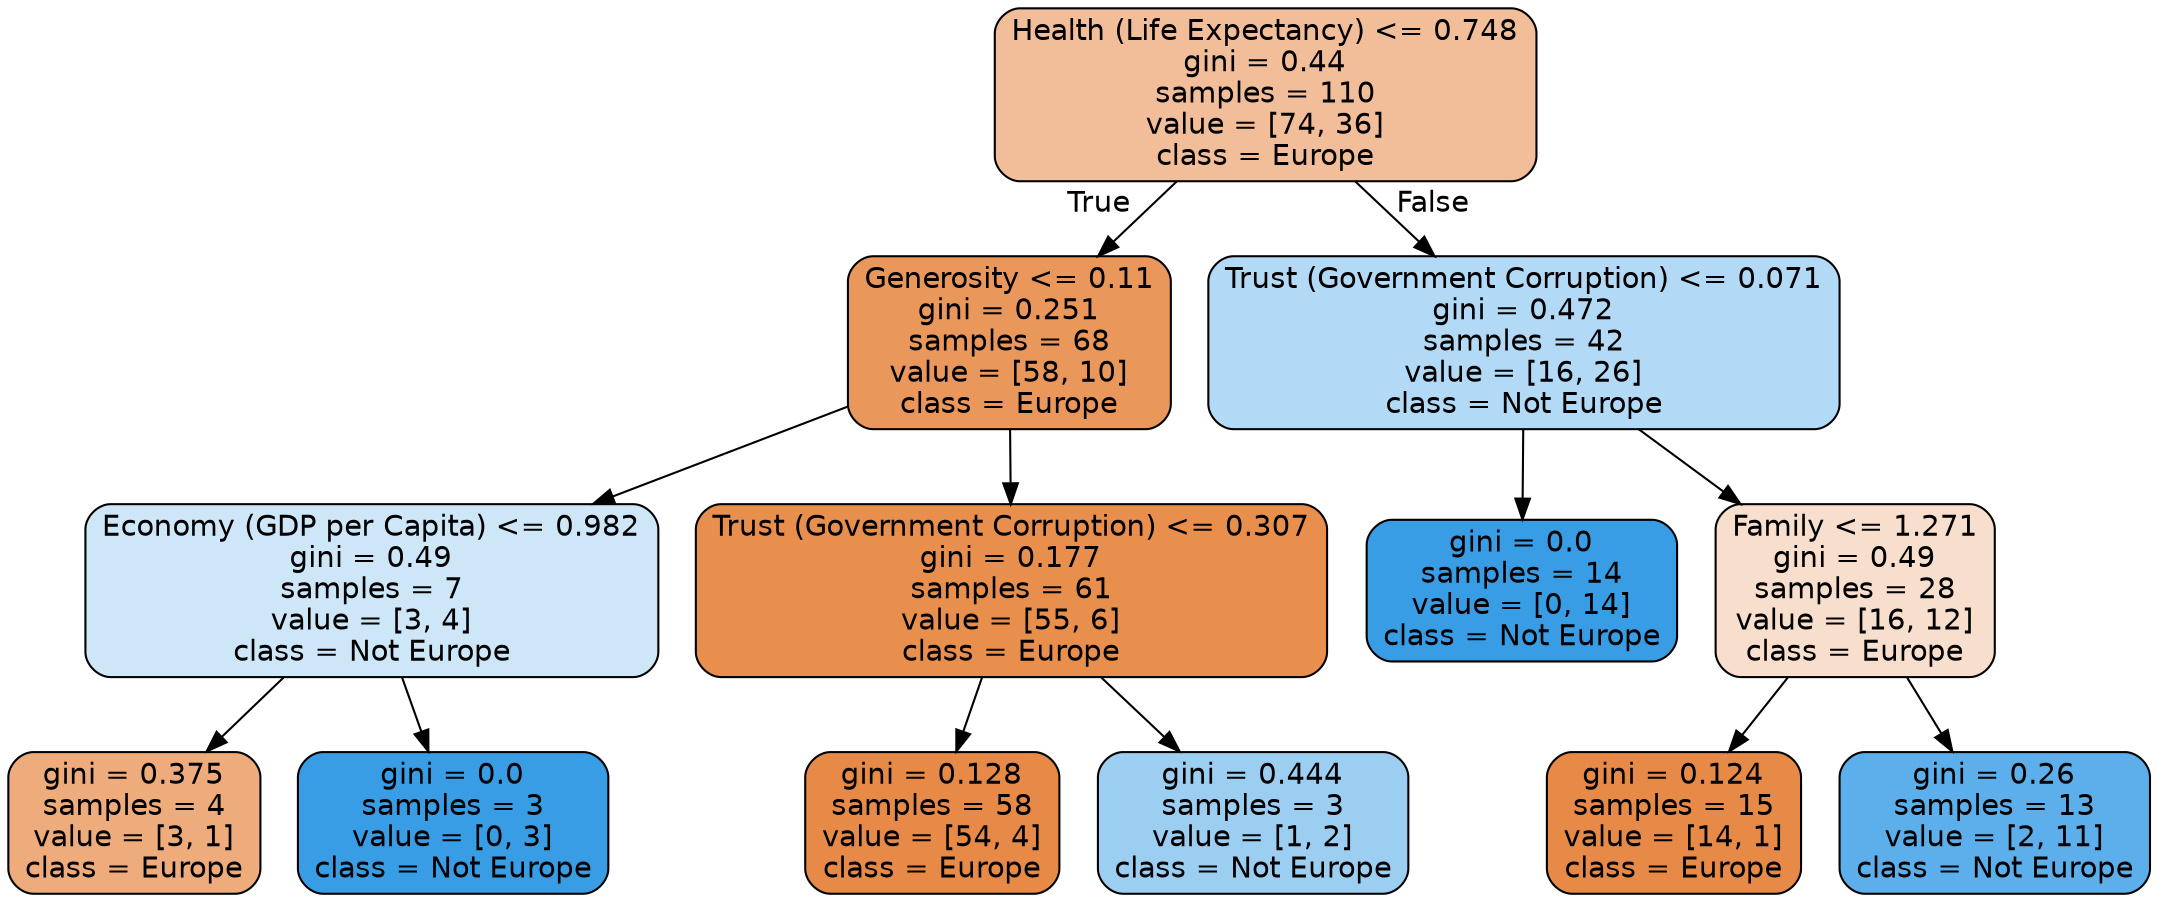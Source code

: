 digraph Tree {
node [shape=box, style="filled, rounded", color="black", fontname=helvetica] ;
edge [fontname=helvetica] ;
0 [label="Health (Life Expectancy) <= 0.748\ngini = 0.44\nsamples = 110\nvalue = [74, 36]\nclass = Europe", fillcolor="#e5813983"] ;
1 [label="Generosity <= 0.11\ngini = 0.251\nsamples = 68\nvalue = [58, 10]\nclass = Europe", fillcolor="#e58139d3"] ;
0 -> 1 [labeldistance=2.5, labelangle=45, headlabel="True"] ;
2 [label="Economy (GDP per Capita) <= 0.982\ngini = 0.49\nsamples = 7\nvalue = [3, 4]\nclass = Not Europe", fillcolor="#399de540"] ;
1 -> 2 ;
3 [label="gini = 0.375\nsamples = 4\nvalue = [3, 1]\nclass = Europe", fillcolor="#e58139aa"] ;
2 -> 3 ;
4 [label="gini = 0.0\nsamples = 3\nvalue = [0, 3]\nclass = Not Europe", fillcolor="#399de5ff"] ;
2 -> 4 ;
5 [label="Trust (Government Corruption) <= 0.307\ngini = 0.177\nsamples = 61\nvalue = [55, 6]\nclass = Europe", fillcolor="#e58139e3"] ;
1 -> 5 ;
6 [label="gini = 0.128\nsamples = 58\nvalue = [54, 4]\nclass = Europe", fillcolor="#e58139ec"] ;
5 -> 6 ;
7 [label="gini = 0.444\nsamples = 3\nvalue = [1, 2]\nclass = Not Europe", fillcolor="#399de57f"] ;
5 -> 7 ;
8 [label="Trust (Government Corruption) <= 0.071\ngini = 0.472\nsamples = 42\nvalue = [16, 26]\nclass = Not Europe", fillcolor="#399de562"] ;
0 -> 8 [labeldistance=2.5, labelangle=-45, headlabel="False"] ;
9 [label="gini = 0.0\nsamples = 14\nvalue = [0, 14]\nclass = Not Europe", fillcolor="#399de5ff"] ;
8 -> 9 ;
10 [label="Family <= 1.271\ngini = 0.49\nsamples = 28\nvalue = [16, 12]\nclass = Europe", fillcolor="#e5813940"] ;
8 -> 10 ;
11 [label="gini = 0.124\nsamples = 15\nvalue = [14, 1]\nclass = Europe", fillcolor="#e58139ed"] ;
10 -> 11 ;
12 [label="gini = 0.26\nsamples = 13\nvalue = [2, 11]\nclass = Not Europe", fillcolor="#399de5d1"] ;
10 -> 12 ;
}